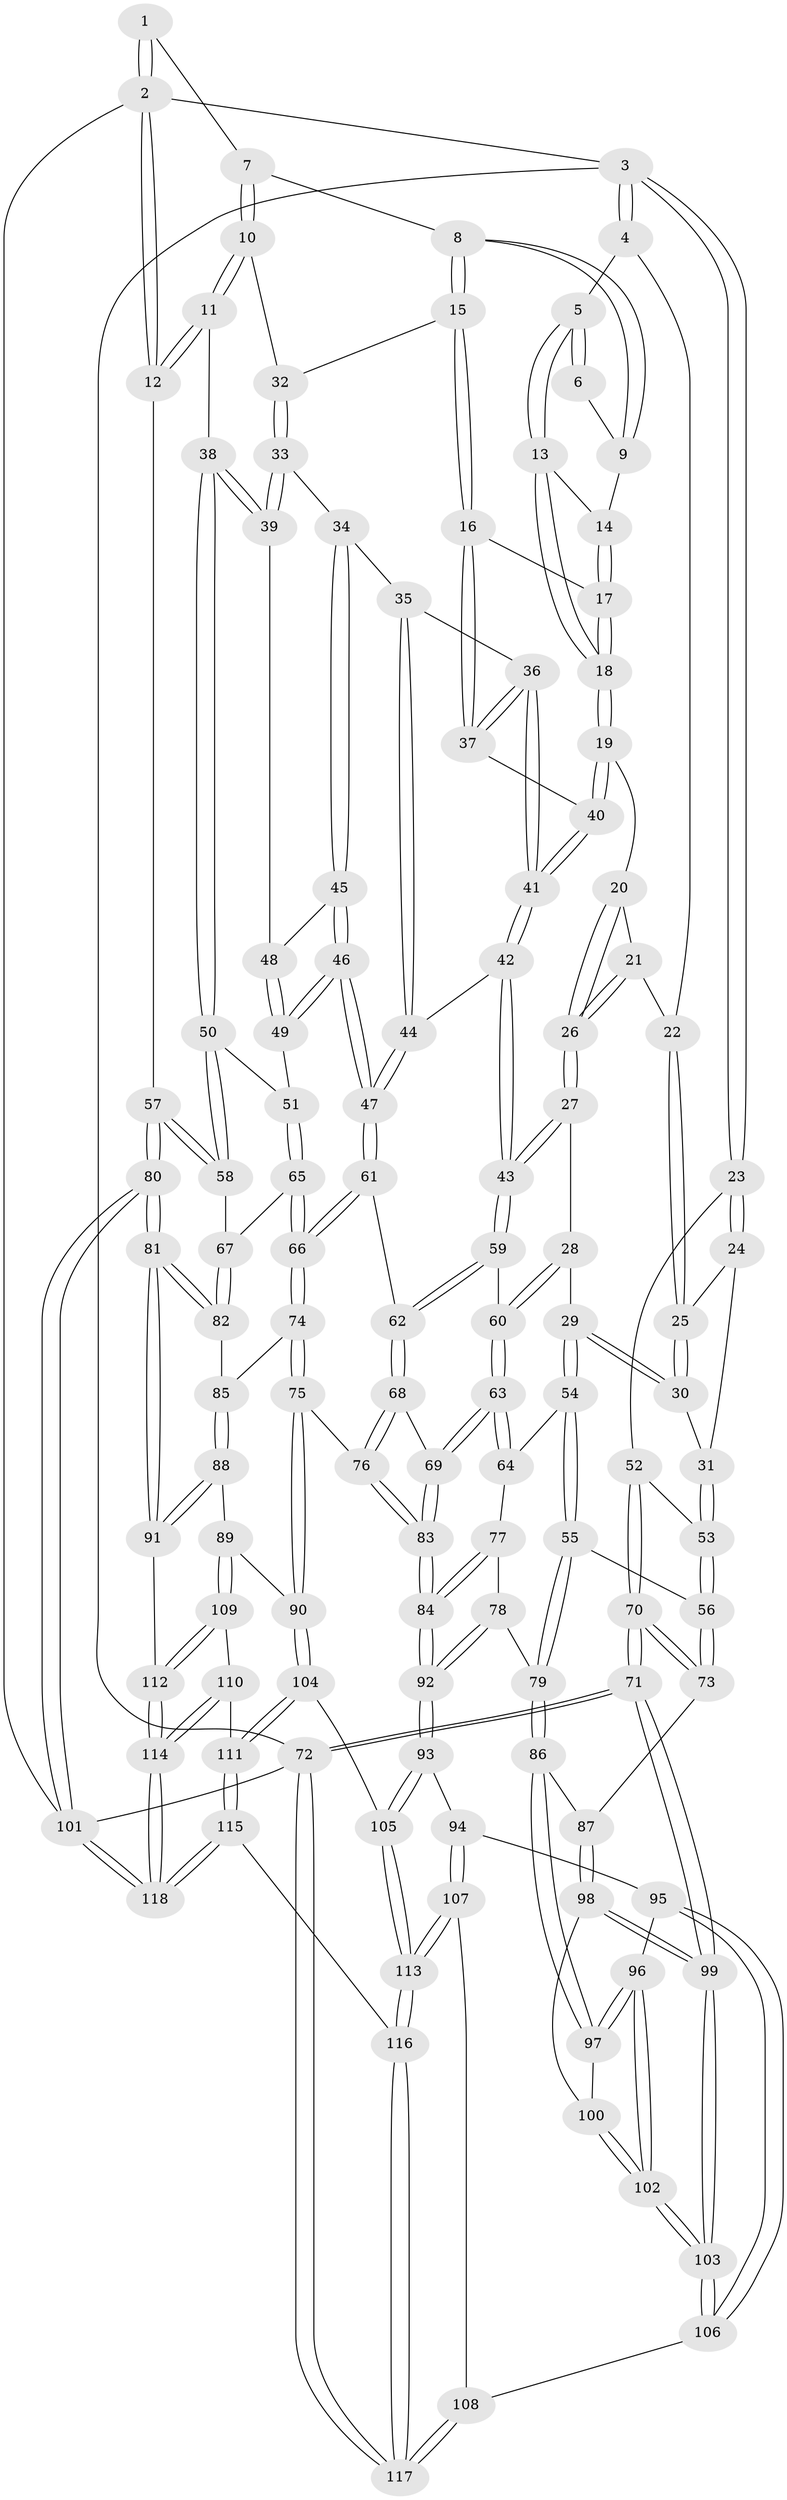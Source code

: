 // Generated by graph-tools (version 1.1) at 2025/38/03/09/25 02:38:27]
// undirected, 118 vertices, 292 edges
graph export_dot {
graph [start="1"]
  node [color=gray90,style=filled];
  1 [pos="+0.8642093766011947+0"];
  2 [pos="+1+0"];
  3 [pos="+0+0"];
  4 [pos="+0.3740597391837694+0"];
  5 [pos="+0.4014008082313562+0"];
  6 [pos="+0.7092384803060732+0"];
  7 [pos="+0.8656237216962108+0"];
  8 [pos="+0.7654330198455679+0.14092350146281754"];
  9 [pos="+0.704606385259074+0.024236328940712794"];
  10 [pos="+0.897652801861151+0.14230328937799003"];
  11 [pos="+0.9845993493841967+0.1749163228624105"];
  12 [pos="+1+0.18509202127528354"];
  13 [pos="+0.5078398137815713+0.03832877486205764"];
  14 [pos="+0.6382061512645927+0.09917749113261765"];
  15 [pos="+0.7678171123618046+0.15009570873649655"];
  16 [pos="+0.7070091194868027+0.1824975669087922"];
  17 [pos="+0.6629875516357671+0.1548103519139007"];
  18 [pos="+0.5289735690292201+0.1893184628528964"];
  19 [pos="+0.5226418405917445+0.21061669448014006"];
  20 [pos="+0.49194853503951885+0.22022772338163707"];
  21 [pos="+0.3646579432216982+0.11695049906264635"];
  22 [pos="+0.3060343147990329+0.02892215225080204"];
  23 [pos="+0+0.06361861031976902"];
  24 [pos="+0.14641005413517083+0.09129430314348248"];
  25 [pos="+0.289606932575026+0.05295523991147225"];
  26 [pos="+0.41752730777146585+0.2693651637403822"];
  27 [pos="+0.4041886790261529+0.28679237189926693"];
  28 [pos="+0.3556791626799747+0.32214172593537055"];
  29 [pos="+0.332600676785132+0.32804445284974226"];
  30 [pos="+0.24432213458393798+0.2391249995083908"];
  31 [pos="+0.09518606433248766+0.28206582827479043"];
  32 [pos="+0.8420250057998233+0.16486352038579727"];
  33 [pos="+0.8319519818411925+0.24649164378847288"];
  34 [pos="+0.7459374678885661+0.3102142945520558"];
  35 [pos="+0.7323912223983101+0.3025601650877234"];
  36 [pos="+0.691696891360841+0.2433326296830902"];
  37 [pos="+0.6916319019009511+0.23800338040480273"];
  38 [pos="+0.8913543092877113+0.3465656413238824"];
  39 [pos="+0.8822331214989582+0.33968335671433225"];
  40 [pos="+0.5260538343357045+0.2151094765495417"];
  41 [pos="+0.576951515354381+0.3340191522713187"];
  42 [pos="+0.5752167502867711+0.3505284441775895"];
  43 [pos="+0.5665606508322442+0.3651085772621583"];
  44 [pos="+0.6652730000724084+0.3600590574797052"];
  45 [pos="+0.7462442059623622+0.31075885113800206"];
  46 [pos="+0.7407160814863014+0.43005068596951396"];
  47 [pos="+0.726470347104569+0.44083686716936377"];
  48 [pos="+0.796537984267577+0.33547039842091386"];
  49 [pos="+0.7947450273579656+0.42404914335336436"];
  50 [pos="+0.9112445443420515+0.39196453608128995"];
  51 [pos="+0.8113466192381648+0.42635564199645604"];
  52 [pos="+0+0.18333412666739268"];
  53 [pos="+0.08467394320977528+0.2867676818955047"];
  54 [pos="+0.3119957822306575+0.4055230783926196"];
  55 [pos="+0.20868138425452895+0.4869975643179418"];
  56 [pos="+0.13986997971738033+0.46478605379177396"];
  57 [pos="+1+0.44333017287865234"];
  58 [pos="+0.9568575876738477+0.4231070921474224"];
  59 [pos="+0.5589651658410096+0.3918171480187564"];
  60 [pos="+0.5135892020223158+0.42764453271081004"];
  61 [pos="+0.7100376832680789+0.46820801575848353"];
  62 [pos="+0.6546960057448035+0.47383637770395576"];
  63 [pos="+0.47869576206833075+0.506974460848471"];
  64 [pos="+0.41055198998355635+0.49907881846068447"];
  65 [pos="+0.8289486723169801+0.5283772912549106"];
  66 [pos="+0.7651769400178621+0.572984569388661"];
  67 [pos="+0.8861356157481136+0.5200800045487324"];
  68 [pos="+0.5840548920434188+0.5879388421931043"];
  69 [pos="+0.47919081688516635+0.5079473439223775"];
  70 [pos="+0+0.5476216164163911"];
  71 [pos="+0+1"];
  72 [pos="+0+1"];
  73 [pos="+0+0.562349624251284"];
  74 [pos="+0.7650447471749603+0.5737680711358956"];
  75 [pos="+0.6254995194833037+0.6456755857183429"];
  76 [pos="+0.5847776046849209+0.5899283352343356"];
  77 [pos="+0.3810744071716067+0.5316416858582348"];
  78 [pos="+0.27776320549197747+0.6011614588956319"];
  79 [pos="+0.24918798876073384+0.5919459821800768"];
  80 [pos="+1+0.7381880084307189"];
  81 [pos="+1+0.7431324190728079"];
  82 [pos="+0.9143219238794527+0.5905413000789285"];
  83 [pos="+0.41102314720124+0.6876548253179723"];
  84 [pos="+0.41010278252830373+0.6889381563389928"];
  85 [pos="+0.795806518476027+0.6177842746666714"];
  86 [pos="+0.2325141844299016+0.611575771744587"];
  87 [pos="+0.051584832850942834+0.6282955595339744"];
  88 [pos="+0.8061202219558741+0.6541616348332672"];
  89 [pos="+0.7379787534637592+0.7694871388150142"];
  90 [pos="+0.6247350002139994+0.6851523048243041"];
  91 [pos="+1+0.7558278944917355"];
  92 [pos="+0.39770815588141323+0.7114065656848236"];
  93 [pos="+0.4023893217126181+0.7390462077124614"];
  94 [pos="+0.30924223609738566+0.7817450107260234"];
  95 [pos="+0.23159553124753293+0.7675358691580454"];
  96 [pos="+0.20890812483140322+0.7534583883711036"];
  97 [pos="+0.20270225128173847+0.6856345213554546"];
  98 [pos="+0.06806916064959319+0.669407912059231"];
  99 [pos="+0+0.9192866214270712"];
  100 [pos="+0.08774860138697442+0.679990946691392"];
  101 [pos="+1+1"];
  102 [pos="+0.14799771044840432+0.7798708283037994"];
  103 [pos="+0.06840988144703536+0.8658659240847211"];
  104 [pos="+0.5083103350171384+0.78943114097236"];
  105 [pos="+0.4129986637807825+0.748023820979456"];
  106 [pos="+0.21055493622165034+0.8689141510286458"];
  107 [pos="+0.29428681908976173+0.8519191200453008"];
  108 [pos="+0.24710304505840533+0.9008778986752933"];
  109 [pos="+0.7398714777553461+0.7743838435446401"];
  110 [pos="+0.671520876888439+0.852190856163364"];
  111 [pos="+0.5485008156065705+0.891584538015874"];
  112 [pos="+0.8635164116550135+0.8527192897056717"];
  113 [pos="+0.3680991821626275+0.9255125238758923"];
  114 [pos="+0.8029631255856625+1"];
  115 [pos="+0.5163522316615468+1"];
  116 [pos="+0.40603095354168917+1"];
  117 [pos="+0.25948133164549275+1"];
  118 [pos="+0.7830354884498525+1"];
  1 -- 2;
  1 -- 2;
  1 -- 7;
  2 -- 3;
  2 -- 12;
  2 -- 12;
  2 -- 101;
  3 -- 4;
  3 -- 4;
  3 -- 23;
  3 -- 23;
  3 -- 72;
  4 -- 5;
  4 -- 22;
  5 -- 6;
  5 -- 6;
  5 -- 13;
  5 -- 13;
  6 -- 9;
  7 -- 8;
  7 -- 10;
  7 -- 10;
  8 -- 9;
  8 -- 9;
  8 -- 15;
  8 -- 15;
  9 -- 14;
  10 -- 11;
  10 -- 11;
  10 -- 32;
  11 -- 12;
  11 -- 12;
  11 -- 38;
  12 -- 57;
  13 -- 14;
  13 -- 18;
  13 -- 18;
  14 -- 17;
  14 -- 17;
  15 -- 16;
  15 -- 16;
  15 -- 32;
  16 -- 17;
  16 -- 37;
  16 -- 37;
  17 -- 18;
  17 -- 18;
  18 -- 19;
  18 -- 19;
  19 -- 20;
  19 -- 40;
  19 -- 40;
  20 -- 21;
  20 -- 26;
  20 -- 26;
  21 -- 22;
  21 -- 26;
  21 -- 26;
  22 -- 25;
  22 -- 25;
  23 -- 24;
  23 -- 24;
  23 -- 52;
  24 -- 25;
  24 -- 31;
  25 -- 30;
  25 -- 30;
  26 -- 27;
  26 -- 27;
  27 -- 28;
  27 -- 43;
  27 -- 43;
  28 -- 29;
  28 -- 60;
  28 -- 60;
  29 -- 30;
  29 -- 30;
  29 -- 54;
  29 -- 54;
  30 -- 31;
  31 -- 53;
  31 -- 53;
  32 -- 33;
  32 -- 33;
  33 -- 34;
  33 -- 39;
  33 -- 39;
  34 -- 35;
  34 -- 45;
  34 -- 45;
  35 -- 36;
  35 -- 44;
  35 -- 44;
  36 -- 37;
  36 -- 37;
  36 -- 41;
  36 -- 41;
  37 -- 40;
  38 -- 39;
  38 -- 39;
  38 -- 50;
  38 -- 50;
  39 -- 48;
  40 -- 41;
  40 -- 41;
  41 -- 42;
  41 -- 42;
  42 -- 43;
  42 -- 43;
  42 -- 44;
  43 -- 59;
  43 -- 59;
  44 -- 47;
  44 -- 47;
  45 -- 46;
  45 -- 46;
  45 -- 48;
  46 -- 47;
  46 -- 47;
  46 -- 49;
  46 -- 49;
  47 -- 61;
  47 -- 61;
  48 -- 49;
  48 -- 49;
  49 -- 51;
  50 -- 51;
  50 -- 58;
  50 -- 58;
  51 -- 65;
  51 -- 65;
  52 -- 53;
  52 -- 70;
  52 -- 70;
  53 -- 56;
  53 -- 56;
  54 -- 55;
  54 -- 55;
  54 -- 64;
  55 -- 56;
  55 -- 79;
  55 -- 79;
  56 -- 73;
  56 -- 73;
  57 -- 58;
  57 -- 58;
  57 -- 80;
  57 -- 80;
  58 -- 67;
  59 -- 60;
  59 -- 62;
  59 -- 62;
  60 -- 63;
  60 -- 63;
  61 -- 62;
  61 -- 66;
  61 -- 66;
  62 -- 68;
  62 -- 68;
  63 -- 64;
  63 -- 64;
  63 -- 69;
  63 -- 69;
  64 -- 77;
  65 -- 66;
  65 -- 66;
  65 -- 67;
  66 -- 74;
  66 -- 74;
  67 -- 82;
  67 -- 82;
  68 -- 69;
  68 -- 76;
  68 -- 76;
  69 -- 83;
  69 -- 83;
  70 -- 71;
  70 -- 71;
  70 -- 73;
  70 -- 73;
  71 -- 72;
  71 -- 72;
  71 -- 99;
  71 -- 99;
  72 -- 117;
  72 -- 117;
  72 -- 101;
  73 -- 87;
  74 -- 75;
  74 -- 75;
  74 -- 85;
  75 -- 76;
  75 -- 90;
  75 -- 90;
  76 -- 83;
  76 -- 83;
  77 -- 78;
  77 -- 84;
  77 -- 84;
  78 -- 79;
  78 -- 92;
  78 -- 92;
  79 -- 86;
  79 -- 86;
  80 -- 81;
  80 -- 81;
  80 -- 101;
  80 -- 101;
  81 -- 82;
  81 -- 82;
  81 -- 91;
  81 -- 91;
  82 -- 85;
  83 -- 84;
  83 -- 84;
  84 -- 92;
  84 -- 92;
  85 -- 88;
  85 -- 88;
  86 -- 87;
  86 -- 97;
  86 -- 97;
  87 -- 98;
  87 -- 98;
  88 -- 89;
  88 -- 91;
  88 -- 91;
  89 -- 90;
  89 -- 109;
  89 -- 109;
  90 -- 104;
  90 -- 104;
  91 -- 112;
  92 -- 93;
  92 -- 93;
  93 -- 94;
  93 -- 105;
  93 -- 105;
  94 -- 95;
  94 -- 107;
  94 -- 107;
  95 -- 96;
  95 -- 106;
  95 -- 106;
  96 -- 97;
  96 -- 97;
  96 -- 102;
  96 -- 102;
  97 -- 100;
  98 -- 99;
  98 -- 99;
  98 -- 100;
  99 -- 103;
  99 -- 103;
  100 -- 102;
  100 -- 102;
  101 -- 118;
  101 -- 118;
  102 -- 103;
  102 -- 103;
  103 -- 106;
  103 -- 106;
  104 -- 105;
  104 -- 111;
  104 -- 111;
  105 -- 113;
  105 -- 113;
  106 -- 108;
  107 -- 108;
  107 -- 113;
  107 -- 113;
  108 -- 117;
  108 -- 117;
  109 -- 110;
  109 -- 112;
  109 -- 112;
  110 -- 111;
  110 -- 114;
  110 -- 114;
  111 -- 115;
  111 -- 115;
  112 -- 114;
  112 -- 114;
  113 -- 116;
  113 -- 116;
  114 -- 118;
  114 -- 118;
  115 -- 116;
  115 -- 118;
  115 -- 118;
  116 -- 117;
  116 -- 117;
}
